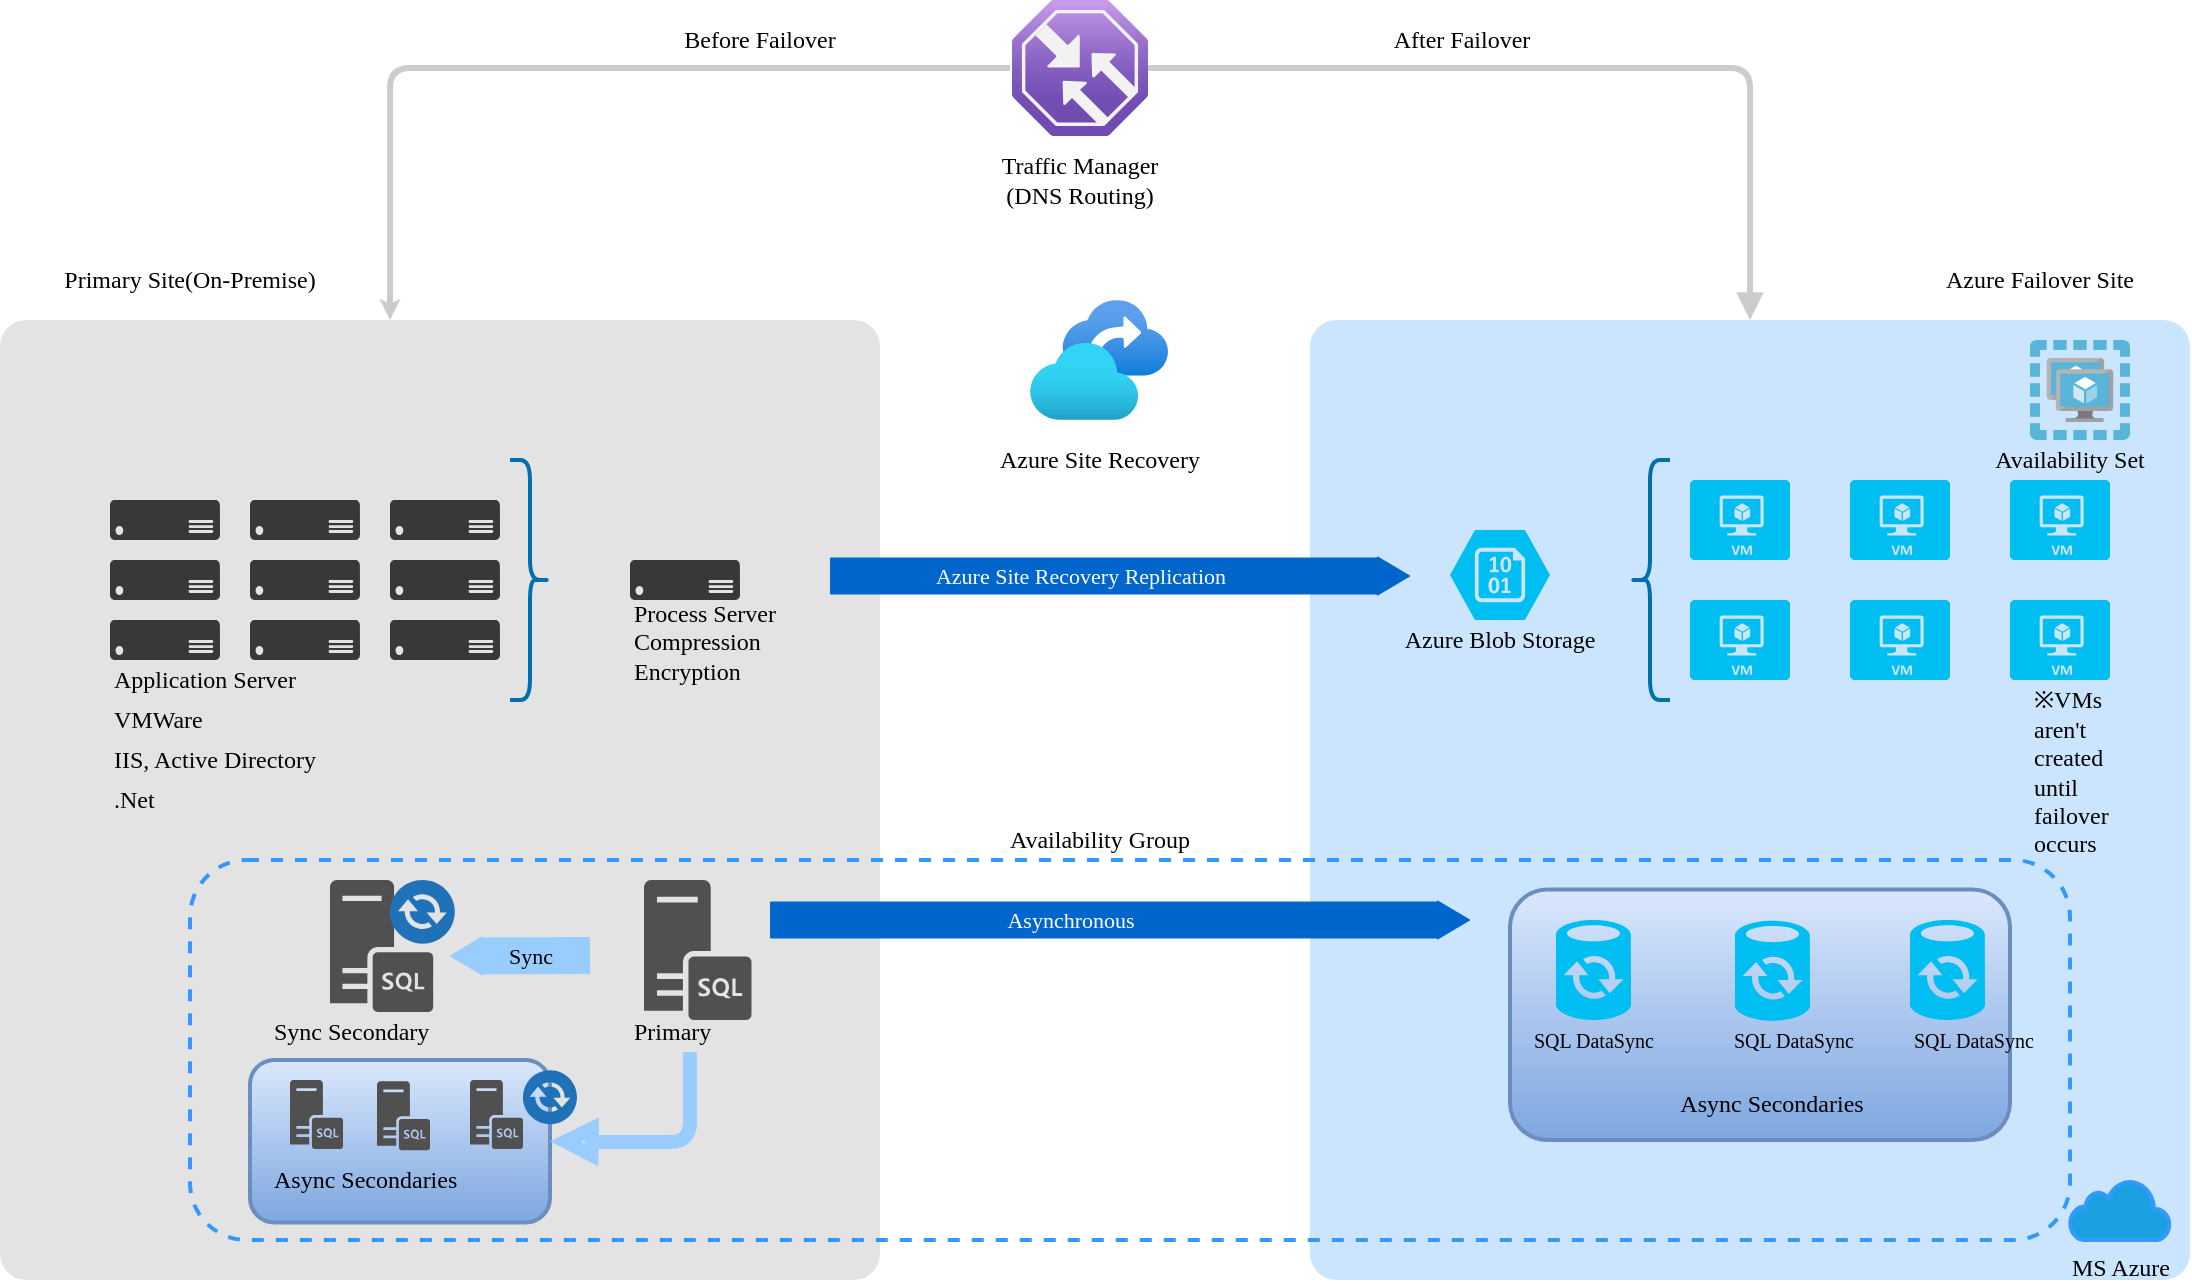 <mxfile version="14.8.0" type="device" pages="2"><diagram id="CFruQg19wi87EFizG30u" name="To-be"><mxGraphModel dx="754" dy="519" grid="0" gridSize="10" guides="1" tooltips="1" connect="1" arrows="1" fold="1" page="1" pageScale="1" pageWidth="1169" pageHeight="827" background="none" math="0" shadow="0"><root><mxCell id="0"/><mxCell id="1" parent="0"/><mxCell id="hN7VXwgYWUlTPFntW8JZ-7" value="" style="rounded=1;whiteSpace=wrap;html=1;arcSize=3;strokeColor=none;fillColor=#CCE5FF;" vertex="1" parent="1"><mxGeometry x="700" y="210" width="440" height="480" as="geometry"/></mxCell><mxCell id="hN7VXwgYWUlTPFntW8JZ-1" value="" style="rounded=1;whiteSpace=wrap;html=1;arcSize=3;strokeColor=none;fillColor=#E3E3E3;" vertex="1" parent="1"><mxGeometry x="45" y="210" width="440" height="480" as="geometry"/></mxCell><mxCell id="hVFpjjvUj_zoyqxM0R8e-6" value="" style="group;dashed=1;" vertex="1" connectable="0" parent="1"><mxGeometry x="180" y="460.38" width="900" height="220" as="geometry"/></mxCell><mxCell id="hVFpjjvUj_zoyqxM0R8e-1" value="" style="pointerEvents=1;shadow=0;dashed=0;html=1;strokeColor=none;fillColor=#505050;labelPosition=center;verticalLabelPosition=bottom;verticalAlign=top;outlineConnect=0;align=center;shape=mxgraph.office.servers.sql_server;fontFamily=Lucida Console;" vertex="1" parent="hVFpjjvUj_zoyqxM0R8e-6"><mxGeometry x="30" y="29.62" width="51.6" height="66" as="geometry"/></mxCell><mxCell id="hVFpjjvUj_zoyqxM0R8e-3" value="" style="pointerEvents=1;shadow=0;dashed=0;html=1;strokeColor=none;fillColor=#505050;labelPosition=center;verticalLabelPosition=bottom;verticalAlign=top;outlineConnect=0;align=center;shape=mxgraph.office.communications.exchange_active_sync;fillColor=#2072B8;fontFamily=Lucida Console;" vertex="1" parent="hVFpjjvUj_zoyqxM0R8e-6"><mxGeometry x="60" y="29.62" width="32.4" height="31.821" as="geometry"/></mxCell><mxCell id="hVFpjjvUj_zoyqxM0R8e-11" value="" style="rounded=1;whiteSpace=wrap;html=1;fontFamily=Lucida Console;strokeWidth=2;fillColor=#dae8fc;align=left;strokeColor=#6c8ebf;gradientColor=#7ea6e0;" vertex="1" parent="1"><mxGeometry x="170" y="580" width="150" height="81.25" as="geometry"/></mxCell><mxCell id="hN7VXwgYWUlTPFntW8JZ-3" value="Primary Site(On-Premise)" style="text;html=1;strokeColor=none;fillColor=none;align=center;verticalAlign=middle;whiteSpace=wrap;rounded=0;fontFamily=Lucida Console;" vertex="1" parent="1"><mxGeometry x="45" y="180" width="190" height="20" as="geometry"/></mxCell><mxCell id="hN7VXwgYWUlTPFntW8JZ-5" value="" style="aspect=fixed;html=1;points=[];align=center;image;fontSize=12;image=img/lib/azure2/networking/Traffic_Manager_Profiles.svg;fillColor=#E3E3E3;" vertex="1" parent="1"><mxGeometry x="551" y="50" width="68" height="68" as="geometry"/></mxCell><mxCell id="hN7VXwgYWUlTPFntW8JZ-6" value="Traffic Manager&lt;br&gt;(DNS Routing)" style="text;html=1;strokeColor=none;fillColor=none;align=center;verticalAlign=middle;whiteSpace=wrap;rounded=0;fontFamily=Lucida Console;" vertex="1" parent="1"><mxGeometry x="490" y="130" width="190" height="20" as="geometry"/></mxCell><mxCell id="hN7VXwgYWUlTPFntW8JZ-8" value="Azure Failover Site" style="text;html=1;strokeColor=none;fillColor=none;align=center;verticalAlign=middle;whiteSpace=wrap;rounded=0;fontFamily=Lucida Console;" vertex="1" parent="1"><mxGeometry x="990" y="180" width="150" height="20" as="geometry"/></mxCell><mxCell id="hN7VXwgYWUlTPFntW8JZ-9" value="" style="aspect=fixed;html=1;points=[];align=center;image;fontSize=12;image=img/lib/azure2/migrate/Recovery_Services_Vaults.svg;fontFamily=Lucida Console;fillColor=#E3E3E3;" vertex="1" parent="1"><mxGeometry x="560" y="200" width="69" height="60" as="geometry"/></mxCell><mxCell id="hN7VXwgYWUlTPFntW8JZ-10" value="Azure Site Recovery" style="text;html=1;strokeColor=none;fillColor=none;align=center;verticalAlign=middle;whiteSpace=wrap;rounded=0;fontFamily=Lucida Console;" vertex="1" parent="1"><mxGeometry x="500" y="270" width="190" height="20" as="geometry"/></mxCell><mxCell id="hN7VXwgYWUlTPFntW8JZ-11" value="" style="verticalLabelPosition=bottom;html=1;verticalAlign=top;align=center;strokeColor=none;shape=mxgraph.azure.server;fontFamily=Lucida Console;fillColor=#383838;fontSize=12;" vertex="1" parent="1"><mxGeometry x="100" y="300" width="55" height="20" as="geometry"/></mxCell><mxCell id="hN7VXwgYWUlTPFntW8JZ-13" value="" style="verticalLabelPosition=bottom;html=1;verticalAlign=top;align=center;strokeColor=none;shape=mxgraph.azure.server;fontFamily=Lucida Console;fillColor=#383838;fontSize=12;" vertex="1" parent="1"><mxGeometry x="100" y="330" width="55" height="20" as="geometry"/></mxCell><mxCell id="hN7VXwgYWUlTPFntW8JZ-14" value="" style="verticalLabelPosition=bottom;html=1;verticalAlign=top;align=center;strokeColor=none;shape=mxgraph.azure.server;fontFamily=Lucida Console;fillColor=#383838;fontSize=12;" vertex="1" parent="1"><mxGeometry x="170" y="330" width="55" height="20" as="geometry"/></mxCell><mxCell id="hN7VXwgYWUlTPFntW8JZ-15" value="" style="verticalLabelPosition=bottom;html=1;verticalAlign=top;align=center;strokeColor=none;shape=mxgraph.azure.server;fontFamily=Lucida Console;fillColor=#383838;fontSize=12;" vertex="1" parent="1"><mxGeometry x="170" y="300" width="55" height="20" as="geometry"/></mxCell><mxCell id="hN7VXwgYWUlTPFntW8JZ-16" value="" style="verticalLabelPosition=bottom;html=1;verticalAlign=top;align=center;strokeColor=none;shape=mxgraph.azure.server;fontFamily=Lucida Console;fillColor=#383838;fontSize=12;" vertex="1" parent="1"><mxGeometry x="240" y="300" width="55" height="20" as="geometry"/></mxCell><mxCell id="hN7VXwgYWUlTPFntW8JZ-17" value="" style="verticalLabelPosition=bottom;html=1;verticalAlign=top;align=center;strokeColor=none;shape=mxgraph.azure.server;fontFamily=Lucida Console;fillColor=#383838;fontSize=12;" vertex="1" parent="1"><mxGeometry x="240" y="330" width="55" height="20" as="geometry"/></mxCell><mxCell id="hN7VXwgYWUlTPFntW8JZ-18" value="" style="verticalLabelPosition=bottom;html=1;verticalAlign=top;align=center;strokeColor=none;shape=mxgraph.azure.server;fontFamily=Lucida Console;fillColor=#383838;fontSize=12;" vertex="1" parent="1"><mxGeometry x="100" y="360" width="55" height="20" as="geometry"/></mxCell><mxCell id="hN7VXwgYWUlTPFntW8JZ-19" value="" style="verticalLabelPosition=bottom;html=1;verticalAlign=top;align=center;strokeColor=none;shape=mxgraph.azure.server;fontFamily=Lucida Console;fillColor=#383838;fontSize=12;" vertex="1" parent="1"><mxGeometry x="170" y="360" width="55" height="20" as="geometry"/></mxCell><mxCell id="hN7VXwgYWUlTPFntW8JZ-20" value="" style="verticalLabelPosition=bottom;html=1;verticalAlign=top;align=center;strokeColor=none;shape=mxgraph.azure.server;fontFamily=Lucida Console;fillColor=#383838;fontSize=12;" vertex="1" parent="1"><mxGeometry x="240" y="360" width="55" height="20" as="geometry"/></mxCell><mxCell id="hN7VXwgYWUlTPFntW8JZ-23" value="" style="verticalLabelPosition=bottom;html=1;verticalAlign=top;align=center;strokeColor=none;shape=mxgraph.azure.server;fontFamily=Lucida Console;fillColor=#383838;fontSize=12;" vertex="1" parent="1"><mxGeometry x="360" y="330" width="55" height="20" as="geometry"/></mxCell><mxCell id="hN7VXwgYWUlTPFntW8JZ-24" value="Application Server" style="text;html=1;strokeColor=none;fillColor=none;align=left;verticalAlign=middle;whiteSpace=wrap;rounded=0;fontFamily=Lucida Console;" vertex="1" parent="1"><mxGeometry x="100" y="380" width="150" height="20" as="geometry"/></mxCell><mxCell id="hN7VXwgYWUlTPFntW8JZ-25" value="VMWare" style="text;html=1;strokeColor=none;fillColor=none;align=left;verticalAlign=middle;whiteSpace=wrap;rounded=0;fontFamily=Lucida Console;" vertex="1" parent="1"><mxGeometry x="100" y="400" width="70" height="20" as="geometry"/></mxCell><mxCell id="hN7VXwgYWUlTPFntW8JZ-26" value="" style="pointerEvents=1;shadow=0;dashed=0;html=1;strokeColor=none;fillColor=#505050;labelPosition=center;verticalLabelPosition=bottom;verticalAlign=top;outlineConnect=0;align=center;shape=mxgraph.office.servers.sql_server;fontFamily=Lucida Console;" vertex="1" parent="1"><mxGeometry x="367" y="490" width="53.75" height="70" as="geometry"/></mxCell><mxCell id="hN7VXwgYWUlTPFntW8JZ-27" value="Primary" style="text;html=1;strokeColor=none;fillColor=none;align=left;verticalAlign=middle;whiteSpace=wrap;rounded=0;fontFamily=Lucida Console;" vertex="1" parent="1"><mxGeometry x="360" y="556" width="60" height="20" as="geometry"/></mxCell><mxCell id="hN7VXwgYWUlTPFntW8JZ-28" value="IIS, Active Directory" style="text;html=1;strokeColor=none;fillColor=none;align=left;verticalAlign=middle;whiteSpace=wrap;rounded=0;fontFamily=Lucida Console;" vertex="1" parent="1"><mxGeometry x="100" y="420" width="170" height="20" as="geometry"/></mxCell><mxCell id="hN7VXwgYWUlTPFntW8JZ-29" value=".Net" style="text;html=1;strokeColor=none;fillColor=none;align=left;verticalAlign=middle;whiteSpace=wrap;rounded=0;fontFamily=Lucida Console;" vertex="1" parent="1"><mxGeometry x="100" y="440" width="30" height="20" as="geometry"/></mxCell><mxCell id="hN7VXwgYWUlTPFntW8JZ-31" value="" style="shape=curlyBracket;whiteSpace=wrap;html=1;rounded=1;flipH=1;fontFamily=Lucida Console;fillColor=#1ba1e2;align=left;strokeColor=#006EAF;strokeWidth=2;fontColor=#ffffff;size=0.5;" vertex="1" parent="1"><mxGeometry x="300" y="280" width="20" height="120" as="geometry"/></mxCell><mxCell id="hN7VXwgYWUlTPFntW8JZ-32" value="Process Server&lt;br&gt;Compression&lt;br&gt;Encryption" style="text;html=1;strokeColor=none;fillColor=none;align=left;verticalAlign=middle;whiteSpace=wrap;rounded=0;fontFamily=Lucida Console;" vertex="1" parent="1"><mxGeometry x="360" y="350" width="150" height="42.5" as="geometry"/></mxCell><mxCell id="hVFpjjvUj_zoyqxM0R8e-7" value="Sync Secondary" style="text;html=1;strokeColor=none;fillColor=none;align=left;verticalAlign=middle;whiteSpace=wrap;rounded=0;fontFamily=Lucida Console;" vertex="1" parent="1"><mxGeometry x="180" y="556" width="110" height="20" as="geometry"/></mxCell><mxCell id="hVFpjjvUj_zoyqxM0R8e-8" value="" style="pointerEvents=1;shadow=0;dashed=0;html=1;strokeColor=none;fillColor=#505050;labelPosition=center;verticalLabelPosition=bottom;verticalAlign=top;outlineConnect=0;align=center;shape=mxgraph.office.servers.sql_server;fontFamily=Lucida Console;" vertex="1" parent="1"><mxGeometry x="190" y="590" width="26.5" height="34.51" as="geometry"/></mxCell><mxCell id="hVFpjjvUj_zoyqxM0R8e-9" value="" style="pointerEvents=1;shadow=0;dashed=0;html=1;strokeColor=none;fillColor=#505050;labelPosition=center;verticalLabelPosition=bottom;verticalAlign=top;outlineConnect=0;align=center;shape=mxgraph.office.servers.sql_server;fontFamily=Lucida Console;" vertex="1" parent="1"><mxGeometry x="233.5" y="590.63" width="26.5" height="34.51" as="geometry"/></mxCell><mxCell id="hVFpjjvUj_zoyqxM0R8e-10" value="" style="pointerEvents=1;shadow=0;dashed=0;html=1;strokeColor=none;fillColor=#505050;labelPosition=center;verticalLabelPosition=bottom;verticalAlign=top;outlineConnect=0;align=center;shape=mxgraph.office.servers.sql_server;fontFamily=Lucida Console;" vertex="1" parent="1"><mxGeometry x="280" y="590" width="26.5" height="34.51" as="geometry"/></mxCell><mxCell id="hVFpjjvUj_zoyqxM0R8e-12" value="Async Secondaries" style="text;html=1;strokeColor=none;fillColor=none;align=left;verticalAlign=middle;whiteSpace=wrap;rounded=0;fontFamily=Lucida Console;" vertex="1" parent="1"><mxGeometry x="180" y="630" width="130" height="20" as="geometry"/></mxCell><mxCell id="hVFpjjvUj_zoyqxM0R8e-15" value="Sync" style="shape=flexArrow;endArrow=classic;html=1;fontFamily=Lucida Console;width=17.419;endSize=4.871;endWidth=0;labelBackgroundColor=none;strokeColor=#99CCFF;fillColor=#99CCFF;" edge="1" parent="1"><mxGeometry x="-0.143" width="50" height="50" relative="1" as="geometry"><mxPoint x="340" y="527.76" as="sourcePoint"/><mxPoint x="270" y="528" as="targetPoint"/><Array as="points"/><mxPoint as="offset"/></mxGeometry></mxCell><mxCell id="hVFpjjvUj_zoyqxM0R8e-19" value="" style="pointerEvents=1;shadow=0;dashed=0;html=1;strokeColor=none;fillColor=#505050;labelPosition=center;verticalLabelPosition=bottom;verticalAlign=top;outlineConnect=0;align=center;shape=mxgraph.office.communications.exchange_active_sync;fillColor=#2072B8;fontFamily=Lucida Console;" vertex="1" parent="1"><mxGeometry x="306.5" y="585.12" width="27" height="27" as="geometry"/></mxCell><mxCell id="hVFpjjvUj_zoyqxM0R8e-21" value="" style="edgeStyle=segmentEdgeStyle;endArrow=block;html=1;labelBackgroundColor=#ffffff;fontFamily=Lucida Console;verticalAlign=top;entryX=1;entryY=0.5;entryDx=0;entryDy=0;exitX=0.5;exitY=1;exitDx=0;exitDy=0;rounded=1;strokeWidth=7;endFill=0;strokeColor=#99CCFF;" edge="1" parent="1" source="hN7VXwgYWUlTPFntW8JZ-27" target="hVFpjjvUj_zoyqxM0R8e-11"><mxGeometry width="50" height="50" relative="1" as="geometry"><mxPoint x="350" y="626" as="sourcePoint"/><mxPoint x="400" y="576" as="targetPoint"/><Array as="points"><mxPoint x="390" y="621"/><mxPoint x="350" y="621"/></Array></mxGeometry></mxCell><mxCell id="hVFpjjvUj_zoyqxM0R8e-22" value="" style="verticalLabelPosition=bottom;html=1;verticalAlign=top;align=center;strokeColor=none;fillColor=#00BEF2;shape=mxgraph.azure.storage_blob;fontFamily=Lucida Console;" vertex="1" parent="1"><mxGeometry x="770" y="315" width="50" height="45" as="geometry"/></mxCell><mxCell id="hVFpjjvUj_zoyqxM0R8e-23" value="Azure Site Recovery Replication" style="shape=flexArrow;endArrow=classic;html=1;fontFamily=Lucida Console;width=17.419;endSize=4.871;endWidth=0;labelBackgroundColor=none;fillColor=#0066CC;strokeColor=#0066CC;fontColor=#FFFFFF;align=center;" edge="1" parent="1"><mxGeometry x="-0.143" width="50" height="50" relative="1" as="geometry"><mxPoint x="460" y="338" as="sourcePoint"/><mxPoint x="750" y="338" as="targetPoint"/><Array as="points"/><mxPoint as="offset"/></mxGeometry></mxCell><mxCell id="hVFpjjvUj_zoyqxM0R8e-24" value="Azure Blob Storage" style="text;html=1;strokeColor=none;fillColor=none;align=center;verticalAlign=middle;whiteSpace=wrap;rounded=0;fontFamily=Lucida Console;" vertex="1" parent="1"><mxGeometry x="720" y="360" width="150" height="20" as="geometry"/></mxCell><mxCell id="hVFpjjvUj_zoyqxM0R8e-25" value="MS Azure" style="html=1;verticalLabelPosition=bottom;align=center;labelBackgroundColor=none;verticalAlign=top;strokeWidth=2;shadow=0;dashed=0;shape=mxgraph.ios7.icons.cloud;fontFamily=Lucida Console;fillColor=#1ba1e2;strokeColor=#3399FF;" vertex="1" parent="1"><mxGeometry x="1080" y="640" width="50" height="30" as="geometry"/></mxCell><mxCell id="hVFpjjvUj_zoyqxM0R8e-26" value="" style="verticalLabelPosition=bottom;html=1;verticalAlign=top;align=center;strokeColor=none;fillColor=#00BEF2;shape=mxgraph.azure.virtual_machine;fontFamily=Lucida Console;" vertex="1" parent="1"><mxGeometry x="890" y="290" width="50" height="40" as="geometry"/></mxCell><mxCell id="hVFpjjvUj_zoyqxM0R8e-27" value="" style="verticalLabelPosition=bottom;html=1;verticalAlign=top;align=center;strokeColor=none;fillColor=#00BEF2;shape=mxgraph.azure.virtual_machine;fontFamily=Lucida Console;" vertex="1" parent="1"><mxGeometry x="890" y="350" width="50" height="40" as="geometry"/></mxCell><mxCell id="hVFpjjvUj_zoyqxM0R8e-28" value="" style="verticalLabelPosition=bottom;html=1;verticalAlign=top;align=center;strokeColor=none;fillColor=#00BEF2;shape=mxgraph.azure.virtual_machine;fontFamily=Lucida Console;" vertex="1" parent="1"><mxGeometry x="970" y="350" width="50" height="40" as="geometry"/></mxCell><mxCell id="hVFpjjvUj_zoyqxM0R8e-29" value="" style="verticalLabelPosition=bottom;html=1;verticalAlign=top;align=center;strokeColor=none;fillColor=#00BEF2;shape=mxgraph.azure.virtual_machine;fontFamily=Lucida Console;" vertex="1" parent="1"><mxGeometry x="970" y="290" width="50" height="40" as="geometry"/></mxCell><mxCell id="hVFpjjvUj_zoyqxM0R8e-30" value="" style="aspect=fixed;html=1;points=[];align=center;image;fontSize=12;image=img/lib/mscae/Virtual_Machines_Availability_Set.svg;fontFamily=Lucida Console;strokeWidth=2;fillColor=#99CCFF;" vertex="1" parent="1"><mxGeometry x="1060" y="220" width="50" height="50" as="geometry"/></mxCell><mxCell id="hVFpjjvUj_zoyqxM0R8e-31" value="Availability Set" style="text;html=1;strokeColor=none;fillColor=none;align=center;verticalAlign=middle;whiteSpace=wrap;rounded=0;fontFamily=Lucida Console;" vertex="1" parent="1"><mxGeometry x="1020" y="270" width="120" height="20" as="geometry"/></mxCell><mxCell id="hVFpjjvUj_zoyqxM0R8e-33" value="" style="shape=curlyBracket;whiteSpace=wrap;html=1;rounded=1;flipH=0;fontFamily=Lucida Console;fillColor=#1ba1e2;align=left;strokeColor=#006EAF;strokeWidth=2;fontColor=#ffffff;size=0.5;" vertex="1" parent="1"><mxGeometry x="860" y="280" width="20" height="120" as="geometry"/></mxCell><mxCell id="hVFpjjvUj_zoyqxM0R8e-34" value="" style="verticalLabelPosition=bottom;html=1;verticalAlign=top;align=center;strokeColor=none;fillColor=#00BEF2;shape=mxgraph.azure.virtual_machine;fontFamily=Lucida Console;" vertex="1" parent="1"><mxGeometry x="1050" y="290" width="50" height="40" as="geometry"/></mxCell><mxCell id="hVFpjjvUj_zoyqxM0R8e-35" value="" style="verticalLabelPosition=bottom;html=1;verticalAlign=top;align=center;strokeColor=none;fillColor=#00BEF2;shape=mxgraph.azure.virtual_machine;fontFamily=Lucida Console;" vertex="1" parent="1"><mxGeometry x="1050" y="350" width="50" height="40" as="geometry"/></mxCell><mxCell id="hVFpjjvUj_zoyqxM0R8e-37" value="Asynchronous" style="shape=flexArrow;endArrow=classic;html=1;fontFamily=Lucida Console;width=17.419;endSize=4.871;endWidth=0;labelBackgroundColor=none;fillColor=#0066CC;strokeColor=#0066CC;fontColor=#FFFFFF;" edge="1" parent="1"><mxGeometry x="-0.143" width="50" height="50" relative="1" as="geometry"><mxPoint x="430" y="510.0" as="sourcePoint"/><mxPoint x="780" y="510.0" as="targetPoint"/><Array as="points"/><mxPoint as="offset"/></mxGeometry></mxCell><mxCell id="hVFpjjvUj_zoyqxM0R8e-38" value="" style="edgeStyle=segmentEdgeStyle;endArrow=block;html=1;labelBackgroundColor=#ffffff;fontFamily=Lucida Console;fontColor=#FFFFFF;strokeWidth=3;fillColor=#0066CC;verticalAlign=top;entryX=0.5;entryY=0;entryDx=0;entryDy=0;endFill=1;strokeColor=#CCCCCC;" edge="1" parent="1" source="hN7VXwgYWUlTPFntW8JZ-5" target="hN7VXwgYWUlTPFntW8JZ-7"><mxGeometry width="50" height="50" relative="1" as="geometry"><mxPoint x="580" y="560" as="sourcePoint"/><mxPoint x="630" y="510" as="targetPoint"/></mxGeometry></mxCell><mxCell id="hVFpjjvUj_zoyqxM0R8e-39" value="" style="edgeStyle=segmentEdgeStyle;endArrow=classic;html=1;labelBackgroundColor=#ffffff;fontFamily=Lucida Console;fontColor=#FFFFFF;startSize=0;endSize=1;strokeColor=#CCCCCC;strokeWidth=3;fillColor=#0066CC;verticalAlign=top;" edge="1" parent="1"><mxGeometry width="50" height="50" relative="1" as="geometry"><mxPoint x="550" y="84" as="sourcePoint"/><mxPoint x="240" y="210" as="targetPoint"/></mxGeometry></mxCell><mxCell id="hVFpjjvUj_zoyqxM0R8e-40" value="Before Failover" style="text;html=1;strokeColor=none;fillColor=none;align=center;verticalAlign=middle;whiteSpace=wrap;rounded=0;fontFamily=Lucida Console;" vertex="1" parent="1"><mxGeometry x="350" y="60" width="150" height="20" as="geometry"/></mxCell><mxCell id="hVFpjjvUj_zoyqxM0R8e-41" value="After Failover" style="text;html=1;strokeColor=none;fillColor=none;align=center;verticalAlign=middle;whiteSpace=wrap;rounded=0;fontFamily=Lucida Console;" vertex="1" parent="1"><mxGeometry x="696.25" y="60" width="160" height="20" as="geometry"/></mxCell><mxCell id="hVFpjjvUj_zoyqxM0R8e-42" value="※VMs aren't created until failover&lt;br&gt;occurs" style="text;html=1;strokeColor=none;fillColor=none;align=left;verticalAlign=middle;whiteSpace=wrap;rounded=0;fontFamily=Lucida Console;" vertex="1" parent="1"><mxGeometry x="1060" y="392" width="40" height="88" as="geometry"/></mxCell><mxCell id="hVFpjjvUj_zoyqxM0R8e-43" value="" style="rounded=1;whiteSpace=wrap;html=1;fontFamily=Lucida Console;strokeWidth=2;fillColor=#dae8fc;align=left;strokeColor=#6c8ebf;gradientColor=#7ea6e0;" vertex="1" parent="1"><mxGeometry x="800" y="494.75" width="250" height="125.25" as="geometry"/></mxCell><mxCell id="hVFpjjvUj_zoyqxM0R8e-44" value="" style="verticalLabelPosition=bottom;html=1;verticalAlign=top;align=center;strokeColor=none;fillColor=#00BEF2;shape=mxgraph.azure.sql_datasync;fontFamily=Lucida Console;fontColor=#000000;" vertex="1" parent="1"><mxGeometry x="823" y="510" width="37.5" height="50" as="geometry"/></mxCell><mxCell id="hVFpjjvUj_zoyqxM0R8e-45" value="" style="verticalLabelPosition=bottom;html=1;verticalAlign=top;align=center;strokeColor=none;fillColor=#00BEF2;shape=mxgraph.azure.sql_datasync;fontFamily=Lucida Console;fontColor=#000000;" vertex="1" parent="1"><mxGeometry x="912.5" y="510.38" width="37.5" height="50" as="geometry"/></mxCell><mxCell id="hVFpjjvUj_zoyqxM0R8e-46" value="" style="verticalLabelPosition=bottom;html=1;verticalAlign=top;align=center;strokeColor=none;fillColor=#00BEF2;shape=mxgraph.azure.sql_datasync;fontFamily=Lucida Console;fontColor=#000000;" vertex="1" parent="1"><mxGeometry x="1000" y="510" width="37.5" height="50" as="geometry"/></mxCell><mxCell id="hVFpjjvUj_zoyqxM0R8e-47" value="Async Secondaries" style="text;html=1;strokeColor=none;fillColor=none;align=center;verticalAlign=middle;whiteSpace=wrap;rounded=0;fontFamily=Lucida Console;" vertex="1" parent="1"><mxGeometry x="856.25" y="592.12" width="150" height="20" as="geometry"/></mxCell><mxCell id="hVFpjjvUj_zoyqxM0R8e-48" value="SQL DataSync" style="text;html=1;strokeColor=none;fillColor=none;align=left;verticalAlign=middle;whiteSpace=wrap;rounded=0;fontFamily=Lucida Console;fontSize=10;" vertex="1" parent="1"><mxGeometry x="810" y="560" width="70" height="20" as="geometry"/></mxCell><mxCell id="hVFpjjvUj_zoyqxM0R8e-49" value="SQL DataSync" style="text;html=1;strokeColor=none;fillColor=none;align=left;verticalAlign=middle;whiteSpace=wrap;rounded=0;fontFamily=Lucida Console;fontSize=10;" vertex="1" parent="1"><mxGeometry x="910" y="560" width="70" height="20" as="geometry"/></mxCell><mxCell id="hVFpjjvUj_zoyqxM0R8e-50" value="SQL DataSync" style="text;html=1;strokeColor=none;fillColor=none;align=left;verticalAlign=middle;whiteSpace=wrap;rounded=0;fontFamily=Lucida Console;fontSize=10;" vertex="1" parent="1"><mxGeometry x="1000" y="560" width="70" height="20" as="geometry"/></mxCell><mxCell id="hVFpjjvUj_zoyqxM0R8e-55" value="" style="rounded=1;whiteSpace=wrap;html=1;dashed=1;fontFamily=Lucida Console;fontSize=10;fontColor=#000000;strokeColor=#3399FF;strokeWidth=2;fillColor=none;align=left;" vertex="1" parent="1"><mxGeometry x="140" y="480" width="940" height="190" as="geometry"/></mxCell><mxCell id="hVFpjjvUj_zoyqxM0R8e-56" value="Availability Group" style="text;html=1;strokeColor=none;fillColor=none;align=center;verticalAlign=middle;whiteSpace=wrap;rounded=0;fontFamily=Lucida Console;" vertex="1" parent="1"><mxGeometry x="500" y="460" width="190" height="20" as="geometry"/></mxCell></root></mxGraphModel></diagram><diagram id="rGay216kdy6soPZy7PsS" name="As-is"><mxGraphModel dx="1822" dy="1253" grid="0" gridSize="10" guides="1" tooltips="1" connect="1" arrows="1" fold="1" page="1" pageScale="1" pageWidth="827" pageHeight="1169" math="0" shadow="0"><root><mxCell id="SP3KZoj5dS-jMMcG1Hbt-0"/><mxCell id="SP3KZoj5dS-jMMcG1Hbt-1" parent="SP3KZoj5dS-jMMcG1Hbt-0"/><mxCell id="x9-6W57klt1inzFWMWJu-0" value="" style="rounded=1;whiteSpace=wrap;html=1;arcSize=3;strokeColor=none;fillColor=#E3E3E3;" vertex="1" parent="SP3KZoj5dS-jMMcG1Hbt-1"><mxGeometry x="300" y="180" width="440" height="570" as="geometry"/></mxCell><mxCell id="SP3KZoj5dS-jMMcG1Hbt-2" value="" style="verticalLabelPosition=bottom;html=1;verticalAlign=top;align=center;strokeColor=none;fillColor=#00BEF2;shape=mxgraph.azure.server;fontFamily=Lucida Console;" vertex="1" parent="SP3KZoj5dS-jMMcG1Hbt-1"><mxGeometry x="420" y="300" width="50" height="15" as="geometry"/></mxCell><mxCell id="SP3KZoj5dS-jMMcG1Hbt-3" value="" style="verticalLabelPosition=bottom;html=1;verticalAlign=top;align=center;strokeColor=none;fillColor=#00BEF2;shape=mxgraph.azure.server;fontFamily=Lucida Console;" vertex="1" parent="SP3KZoj5dS-jMMcG1Hbt-1"><mxGeometry x="420" y="330" width="50" height="15" as="geometry"/></mxCell><mxCell id="SP3KZoj5dS-jMMcG1Hbt-4" value="" style="verticalLabelPosition=bottom;html=1;verticalAlign=top;align=center;strokeColor=none;fillColor=#00BEF2;shape=mxgraph.azure.server;fontFamily=Lucida Console;" vertex="1" parent="SP3KZoj5dS-jMMcG1Hbt-1"><mxGeometry x="490" y="330" width="50" height="15" as="geometry"/></mxCell><mxCell id="SP3KZoj5dS-jMMcG1Hbt-5" value="" style="verticalLabelPosition=bottom;html=1;verticalAlign=top;align=center;strokeColor=none;fillColor=#00BEF2;shape=mxgraph.azure.server;fontFamily=Lucida Console;" vertex="1" parent="SP3KZoj5dS-jMMcG1Hbt-1"><mxGeometry x="490" y="300" width="50" height="15" as="geometry"/></mxCell><mxCell id="SP3KZoj5dS-jMMcG1Hbt-6" value="" style="verticalLabelPosition=bottom;html=1;verticalAlign=top;align=center;strokeColor=none;fillColor=#00BEF2;shape=mxgraph.azure.server;fontFamily=Lucida Console;" vertex="1" parent="SP3KZoj5dS-jMMcG1Hbt-1"><mxGeometry x="560" y="300" width="50" height="15" as="geometry"/></mxCell><mxCell id="SP3KZoj5dS-jMMcG1Hbt-7" value="" style="verticalLabelPosition=bottom;html=1;verticalAlign=top;align=center;strokeColor=none;fillColor=#00BEF2;shape=mxgraph.azure.server;fontFamily=Lucida Console;" vertex="1" parent="SP3KZoj5dS-jMMcG1Hbt-1"><mxGeometry x="560" y="330" width="50" height="15" as="geometry"/></mxCell><mxCell id="SP3KZoj5dS-jMMcG1Hbt-8" value="" style="verticalLabelPosition=bottom;html=1;verticalAlign=top;align=center;strokeColor=none;fillColor=#00BEF2;shape=mxgraph.azure.server;fontFamily=Lucida Console;" vertex="1" parent="SP3KZoj5dS-jMMcG1Hbt-1"><mxGeometry x="420" y="360" width="50" height="15" as="geometry"/></mxCell><mxCell id="SP3KZoj5dS-jMMcG1Hbt-9" value="" style="verticalLabelPosition=bottom;html=1;verticalAlign=top;align=center;strokeColor=none;fillColor=#00BEF2;shape=mxgraph.azure.server;fontFamily=Lucida Console;" vertex="1" parent="SP3KZoj5dS-jMMcG1Hbt-1"><mxGeometry x="490" y="360" width="50" height="15" as="geometry"/></mxCell><mxCell id="SP3KZoj5dS-jMMcG1Hbt-10" value="" style="verticalLabelPosition=bottom;html=1;verticalAlign=top;align=center;strokeColor=none;fillColor=#00BEF2;shape=mxgraph.azure.server;fontFamily=Lucida Console;" vertex="1" parent="SP3KZoj5dS-jMMcG1Hbt-1"><mxGeometry x="560" y="360" width="50" height="15" as="geometry"/></mxCell><mxCell id="SP3KZoj5dS-jMMcG1Hbt-11" value="Application Server" style="text;html=1;strokeColor=none;fillColor=none;align=left;verticalAlign=middle;whiteSpace=wrap;rounded=0;fontFamily=Lucida Console;" vertex="1" parent="SP3KZoj5dS-jMMcG1Hbt-1"><mxGeometry x="420" y="380" width="150" height="20" as="geometry"/></mxCell><mxCell id="SP3KZoj5dS-jMMcG1Hbt-12" value="VMWare" style="text;html=1;strokeColor=none;fillColor=none;align=left;verticalAlign=middle;whiteSpace=wrap;rounded=0;fontFamily=Lucida Console;" vertex="1" parent="SP3KZoj5dS-jMMcG1Hbt-1"><mxGeometry x="420" y="400" width="70" height="20" as="geometry"/></mxCell><mxCell id="SP3KZoj5dS-jMMcG1Hbt-13" value="" style="pointerEvents=1;shadow=0;dashed=0;html=1;strokeColor=none;fillColor=#505050;labelPosition=center;verticalLabelPosition=bottom;verticalAlign=top;outlineConnect=0;align=center;shape=mxgraph.office.servers.sql_server;fontFamily=Lucida Console;" vertex="1" parent="SP3KZoj5dS-jMMcG1Hbt-1"><mxGeometry x="493.5" y="480" width="43" height="56" as="geometry"/></mxCell><mxCell id="SP3KZoj5dS-jMMcG1Hbt-14" value="SQL Server 2019" style="text;html=1;strokeColor=none;fillColor=none;align=left;verticalAlign=middle;whiteSpace=wrap;rounded=0;fontFamily=Lucida Console;" vertex="1" parent="SP3KZoj5dS-jMMcG1Hbt-1"><mxGeometry x="450" y="550" width="120" height="20" as="geometry"/></mxCell><mxCell id="SP3KZoj5dS-jMMcG1Hbt-15" value="IIS, Active Directory" style="text;html=1;strokeColor=none;fillColor=none;align=left;verticalAlign=middle;whiteSpace=wrap;rounded=0;fontFamily=Lucida Console;" vertex="1" parent="SP3KZoj5dS-jMMcG1Hbt-1"><mxGeometry x="420" y="420" width="170" height="20" as="geometry"/></mxCell><mxCell id="SP3KZoj5dS-jMMcG1Hbt-16" value=".Net" style="text;html=1;strokeColor=none;fillColor=none;align=left;verticalAlign=middle;whiteSpace=wrap;rounded=0;fontFamily=Lucida Console;" vertex="1" parent="SP3KZoj5dS-jMMcG1Hbt-1"><mxGeometry x="420" y="440" width="30" height="20" as="geometry"/></mxCell></root></mxGraphModel></diagram></mxfile>